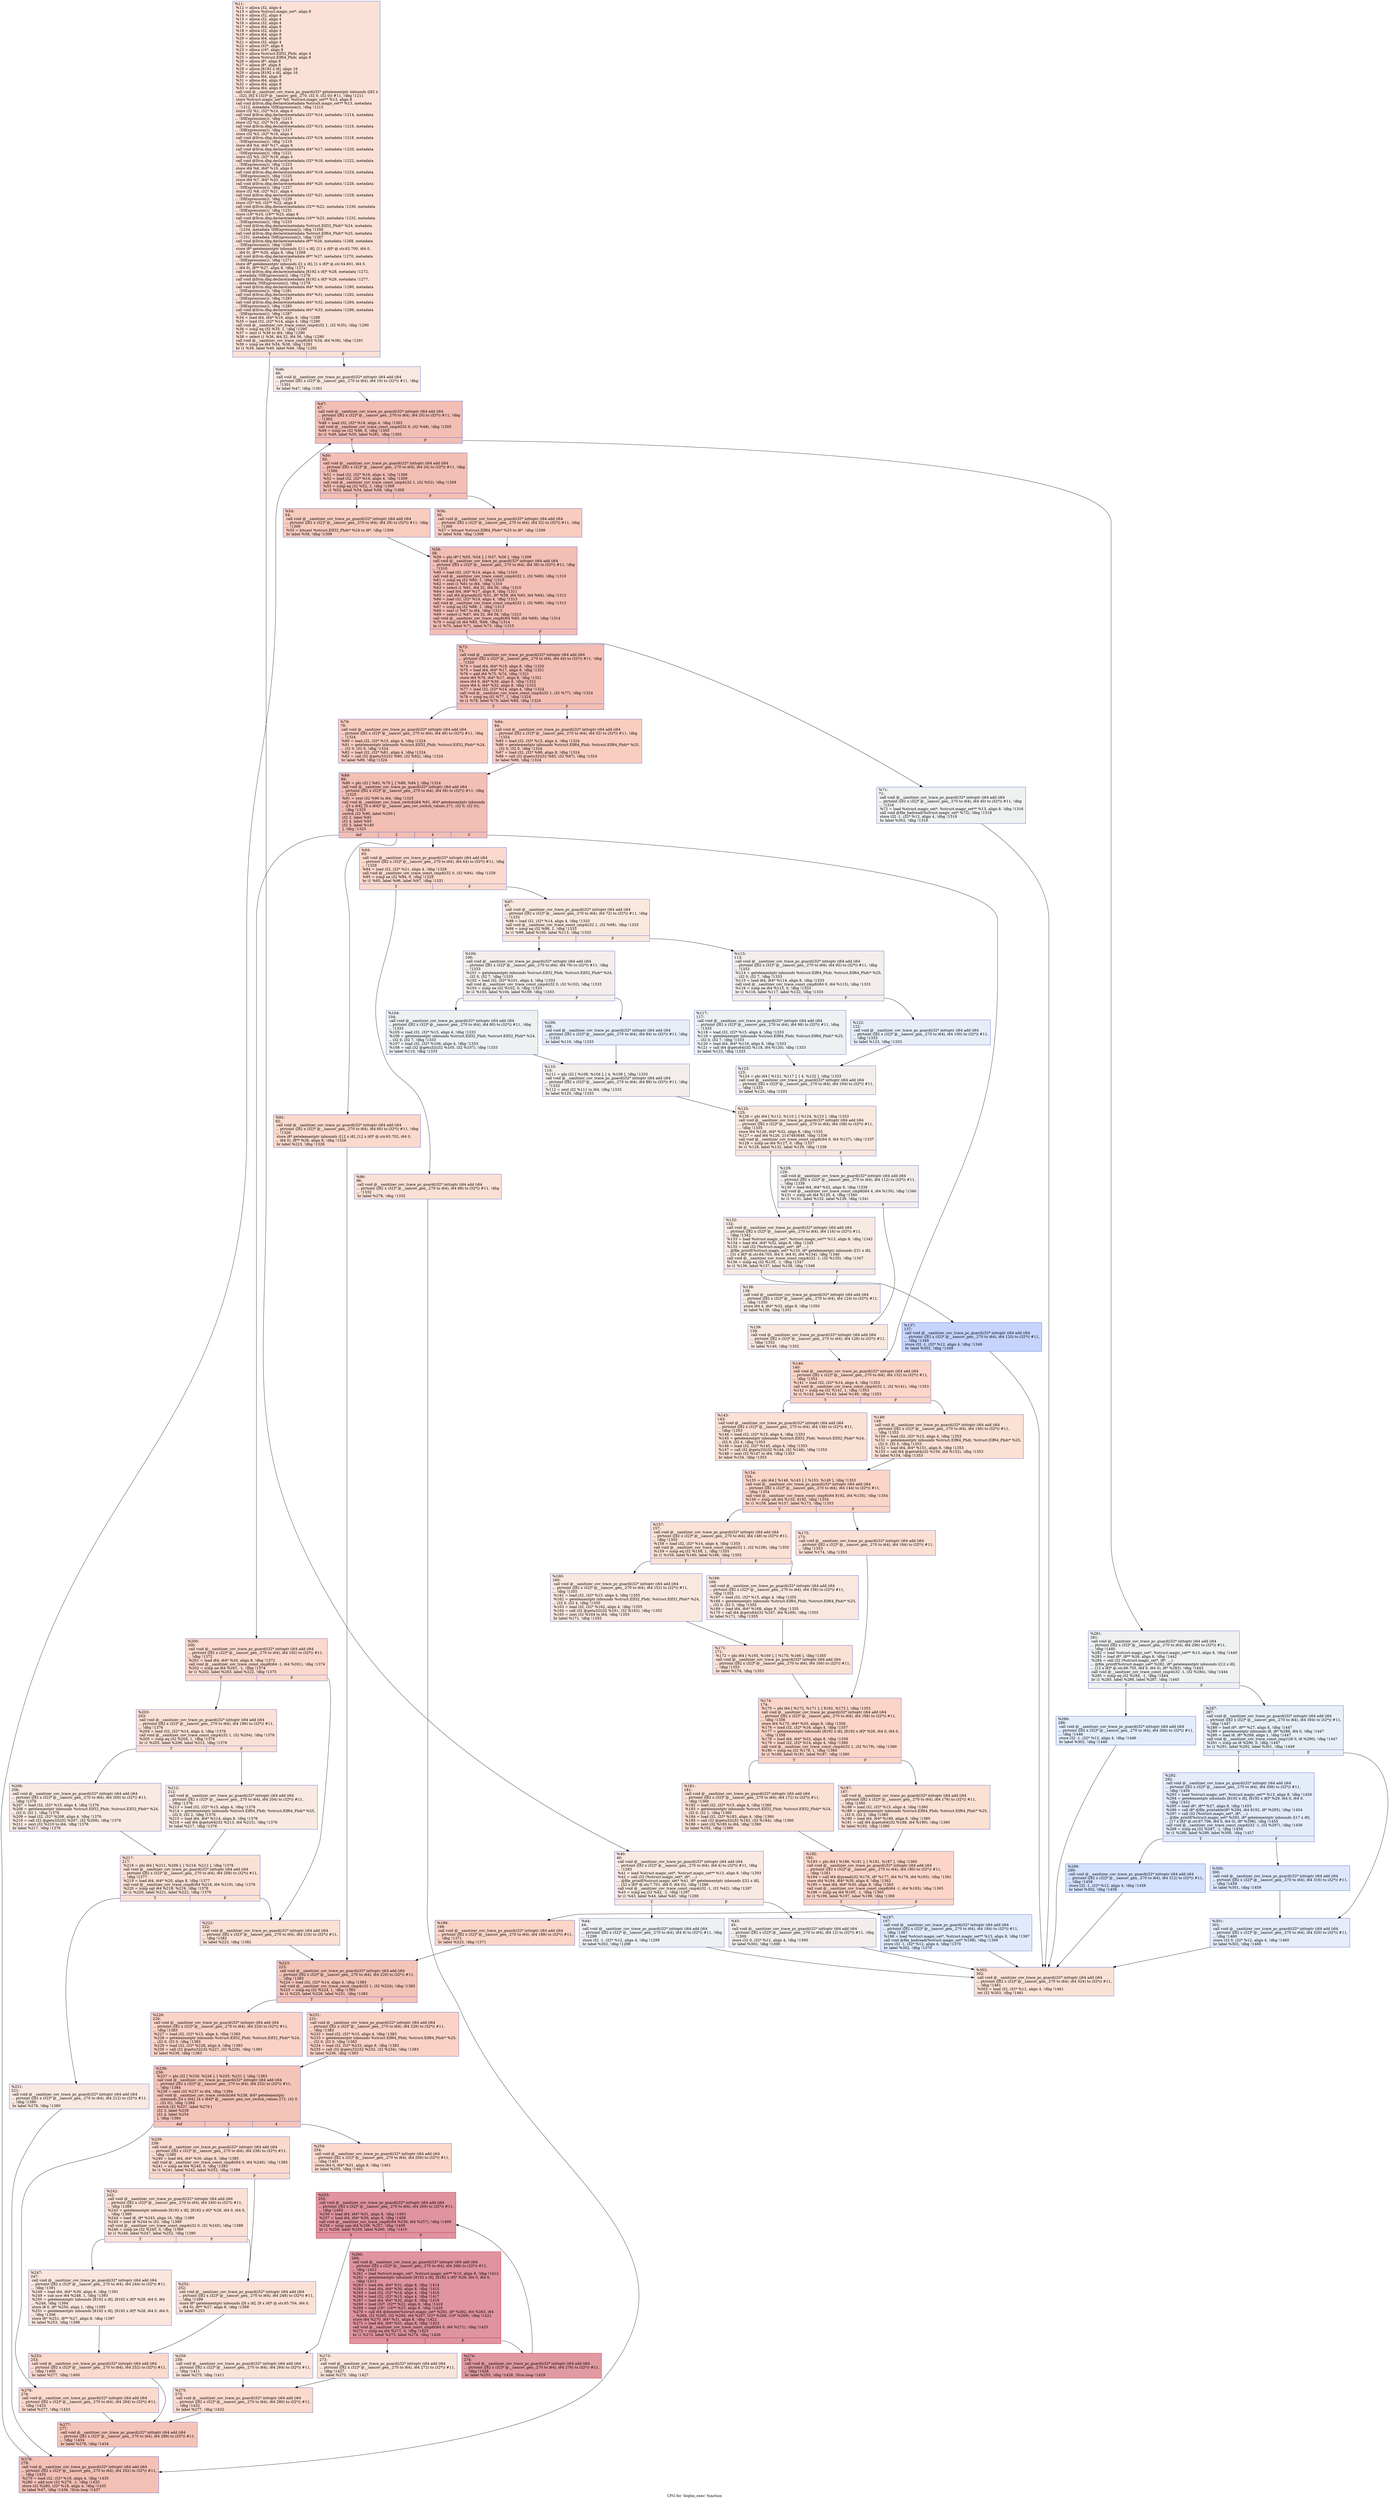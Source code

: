digraph "CFG for 'dophn_exec' function" {
	label="CFG for 'dophn_exec' function";

	Node0x555555c1eb30 [shape=record,color="#3d50c3ff", style=filled, fillcolor="#f7bca170",label="{%11:\l  %12 = alloca i32, align 4\l  %13 = alloca %struct.magic_set*, align 8\l  %14 = alloca i32, align 4\l  %15 = alloca i32, align 4\l  %16 = alloca i32, align 4\l  %17 = alloca i64, align 8\l  %18 = alloca i32, align 4\l  %19 = alloca i64, align 8\l  %20 = alloca i64, align 8\l  %21 = alloca i32, align 4\l  %22 = alloca i32*, align 8\l  %23 = alloca i16*, align 8\l  %24 = alloca %struct.Elf32_Phdr, align 4\l  %25 = alloca %struct.Elf64_Phdr, align 8\l  %26 = alloca i8*, align 8\l  %27 = alloca i8*, align 8\l  %28 = alloca [8192 x i8], align 16\l  %29 = alloca [8192 x i8], align 16\l  %30 = alloca i64, align 8\l  %31 = alloca i64, align 8\l  %32 = alloca i64, align 8\l  %33 = alloca i64, align 8\l  call void @__sanitizer_cov_trace_pc_guard(i32* getelementptr inbounds ([82 x\l... i32], [82 x i32]* @__sancov_gen_.270, i32 0, i32 0)) #11, !dbg !1211\l  store %struct.magic_set* %0, %struct.magic_set** %13, align 8\l  call void @llvm.dbg.declare(metadata %struct.magic_set** %13, metadata\l... !1212, metadata !DIExpression()), !dbg !1213\l  store i32 %1, i32* %14, align 4\l  call void @llvm.dbg.declare(metadata i32* %14, metadata !1214, metadata\l... !DIExpression()), !dbg !1215\l  store i32 %2, i32* %15, align 4\l  call void @llvm.dbg.declare(metadata i32* %15, metadata !1216, metadata\l... !DIExpression()), !dbg !1217\l  store i32 %3, i32* %16, align 4\l  call void @llvm.dbg.declare(metadata i32* %16, metadata !1218, metadata\l... !DIExpression()), !dbg !1219\l  store i64 %4, i64* %17, align 8\l  call void @llvm.dbg.declare(metadata i64* %17, metadata !1220, metadata\l... !DIExpression()), !dbg !1221\l  store i32 %5, i32* %18, align 4\l  call void @llvm.dbg.declare(metadata i32* %18, metadata !1222, metadata\l... !DIExpression()), !dbg !1223\l  store i64 %6, i64* %19, align 8\l  call void @llvm.dbg.declare(metadata i64* %19, metadata !1224, metadata\l... !DIExpression()), !dbg !1225\l  store i64 %7, i64* %20, align 8\l  call void @llvm.dbg.declare(metadata i64* %20, metadata !1226, metadata\l... !DIExpression()), !dbg !1227\l  store i32 %8, i32* %21, align 4\l  call void @llvm.dbg.declare(metadata i32* %21, metadata !1228, metadata\l... !DIExpression()), !dbg !1229\l  store i32* %9, i32** %22, align 8\l  call void @llvm.dbg.declare(metadata i32** %22, metadata !1230, metadata\l... !DIExpression()), !dbg !1231\l  store i16* %10, i16** %23, align 8\l  call void @llvm.dbg.declare(metadata i16** %23, metadata !1232, metadata\l... !DIExpression()), !dbg !1233\l  call void @llvm.dbg.declare(metadata %struct.Elf32_Phdr* %24, metadata\l... !1234, metadata !DIExpression()), !dbg !1250\l  call void @llvm.dbg.declare(metadata %struct.Elf64_Phdr* %25, metadata\l... !1251, metadata !DIExpression()), !dbg !1267\l  call void @llvm.dbg.declare(metadata i8** %26, metadata !1268, metadata\l... !DIExpression()), !dbg !1269\l  store i8* getelementptr inbounds ([11 x i8], [11 x i8]* @.str.62.700, i64 0,\l... i64 0), i8** %26, align 8, !dbg !1269\l  call void @llvm.dbg.declare(metadata i8** %27, metadata !1270, metadata\l... !DIExpression()), !dbg !1271\l  store i8* getelementptr inbounds ([1 x i8], [1 x i8]* @.str.54.601, i64 0,\l... i64 0), i8** %27, align 8, !dbg !1271\l  call void @llvm.dbg.declare(metadata [8192 x i8]* %28, metadata !1272,\l... metadata !DIExpression()), !dbg !1276\l  call void @llvm.dbg.declare(metadata [8192 x i8]* %29, metadata !1277,\l... metadata !DIExpression()), !dbg !1279\l  call void @llvm.dbg.declare(metadata i64* %30, metadata !1280, metadata\l... !DIExpression()), !dbg !1281\l  call void @llvm.dbg.declare(metadata i64* %31, metadata !1282, metadata\l... !DIExpression()), !dbg !1283\l  call void @llvm.dbg.declare(metadata i64* %32, metadata !1284, metadata\l... !DIExpression()), !dbg !1285\l  call void @llvm.dbg.declare(metadata i64* %33, metadata !1286, metadata\l... !DIExpression()), !dbg !1287\l  %34 = load i64, i64* %19, align 8, !dbg !1288\l  %35 = load i32, i32* %14, align 4, !dbg !1290\l  call void @__sanitizer_cov_trace_const_cmp4(i32 1, i32 %35), !dbg !1290\l  %36 = icmp eq i32 %35, 1, !dbg !1290\l  %37 = zext i1 %36 to i64, !dbg !1290\l  %38 = select i1 %36, i64 32, i64 56, !dbg !1290\l  call void @__sanitizer_cov_trace_cmp8(i64 %34, i64 %38), !dbg !1291\l  %39 = icmp ne i64 %34, %38, !dbg !1291\l  br i1 %39, label %40, label %46, !dbg !1292\l|{<s0>T|<s1>F}}"];
	Node0x555555c1eb30:s0 -> Node0x555555c1ed40;
	Node0x555555c1eb30:s1 -> Node0x555555c1ee30;
	Node0x555555c1ed40 [shape=record,color="#3d50c3ff", style=filled, fillcolor="#efcebd70",label="{%40:\l40:                                               \l  call void @__sanitizer_cov_trace_pc_guard(i32* inttoptr (i64 add (i64\l... ptrtoint ([82 x i32]* @__sancov_gen_.270 to i64), i64 4) to i32*)) #11, !dbg\l... !1293\l  %41 = load %struct.magic_set*, %struct.magic_set** %13, align 8, !dbg !1293\l  %42 = call i32 (%struct.magic_set*, i8*, ...)\l... @file_printf(%struct.magic_set* %41, i8* getelementptr inbounds ([32 x i8],\l... [32 x i8]* @.str.7.701, i64 0, i64 0)), !dbg !1296\l  call void @__sanitizer_cov_trace_const_cmp4(i32 -1, i32 %42), !dbg !1297\l  %43 = icmp eq i32 %42, -1, !dbg !1297\l  br i1 %43, label %44, label %45, !dbg !1298\l|{<s0>T|<s1>F}}"];
	Node0x555555c1ed40:s0 -> Node0x555555c1ed90;
	Node0x555555c1ed40:s1 -> Node0x555555c1ede0;
	Node0x555555c1ed90 [shape=record,color="#3d50c3ff", style=filled, fillcolor="#d9dce170",label="{%44:\l44:                                               \l  call void @__sanitizer_cov_trace_pc_guard(i32* inttoptr (i64 add (i64\l... ptrtoint ([82 x i32]* @__sancov_gen_.270 to i64), i64 8) to i32*)) #11, !dbg\l... !1299\l  store i32 -1, i32* %12, align 4, !dbg !1299\l  br label %302, !dbg !1299\l}"];
	Node0x555555c1ed90 -> Node0x555555c20640;
	Node0x555555c1ede0 [shape=record,color="#3d50c3ff", style=filled, fillcolor="#e5d8d170",label="{%45:\l45:                                               \l  call void @__sanitizer_cov_trace_pc_guard(i32* inttoptr (i64 add (i64\l... ptrtoint ([82 x i32]* @__sancov_gen_.270 to i64), i64 12) to i32*)) #11, !dbg\l... !1300\l  store i32 0, i32* %12, align 4, !dbg !1300\l  br label %302, !dbg !1300\l}"];
	Node0x555555c1ede0 -> Node0x555555c20640;
	Node0x555555c1ee30 [shape=record,color="#3d50c3ff", style=filled, fillcolor="#efcebd70",label="{%46:\l46:                                               \l  call void @__sanitizer_cov_trace_pc_guard(i32* inttoptr (i64 add (i64\l... ptrtoint ([82 x i32]* @__sancov_gen_.270 to i64), i64 16) to i32*)) #11, !dbg\l... !1301\l  br label %47, !dbg !1301\l}"];
	Node0x555555c1ee30 -> Node0x555555c1ee80;
	Node0x555555c1ee80 [shape=record,color="#3d50c3ff", style=filled, fillcolor="#e36c5570",label="{%47:\l47:                                               \l  call void @__sanitizer_cov_trace_pc_guard(i32* inttoptr (i64 add (i64\l... ptrtoint ([82 x i32]* @__sancov_gen_.270 to i64), i64 20) to i32*)) #11, !dbg\l... !1302\l  %48 = load i32, i32* %18, align 4, !dbg !1302\l  call void @__sanitizer_cov_trace_const_cmp4(i32 0, i32 %48), !dbg !1305\l  %49 = icmp ne i32 %48, 0, !dbg !1305\l  br i1 %49, label %50, label %281, !dbg !1305\l|{<s0>T|<s1>F}}"];
	Node0x555555c1ee80:s0 -> Node0x555555c1eed0;
	Node0x555555c1ee80:s1 -> Node0x555555c20410;
	Node0x555555c1eed0 [shape=record,color="#3d50c3ff", style=filled, fillcolor="#e36c5570",label="{%50:\l50:                                               \l  call void @__sanitizer_cov_trace_pc_guard(i32* inttoptr (i64 add (i64\l... ptrtoint ([82 x i32]* @__sancov_gen_.270 to i64), i64 24) to i32*)) #11, !dbg\l... !1306\l  %51 = load i32, i32* %16, align 4, !dbg !1306\l  %52 = load i32, i32* %14, align 4, !dbg !1309\l  call void @__sanitizer_cov_trace_const_cmp4(i32 1, i32 %52), !dbg !1309\l  %53 = icmp eq i32 %52, 1, !dbg !1309\l  br i1 %53, label %54, label %56, !dbg !1309\l|{<s0>T|<s1>F}}"];
	Node0x555555c1eed0:s0 -> Node0x555555c1ef20;
	Node0x555555c1eed0:s1 -> Node0x555555c1ef70;
	Node0x555555c1ef20 [shape=record,color="#3d50c3ff", style=filled, fillcolor="#f08b6e70",label="{%54:\l54:                                               \l  call void @__sanitizer_cov_trace_pc_guard(i32* inttoptr (i64 add (i64\l... ptrtoint ([82 x i32]* @__sancov_gen_.270 to i64), i64 28) to i32*)) #11, !dbg\l... !1309\l  %55 = bitcast %struct.Elf32_Phdr* %24 to i8*, !dbg !1309\l  br label %58, !dbg !1309\l}"];
	Node0x555555c1ef20 -> Node0x555555c1efc0;
	Node0x555555c1ef70 [shape=record,color="#3d50c3ff", style=filled, fillcolor="#f08b6e70",label="{%56:\l56:                                               \l  call void @__sanitizer_cov_trace_pc_guard(i32* inttoptr (i64 add (i64\l... ptrtoint ([82 x i32]* @__sancov_gen_.270 to i64), i64 32) to i32*)) #11, !dbg\l... !1309\l  %57 = bitcast %struct.Elf64_Phdr* %25 to i8*, !dbg !1309\l  br label %58, !dbg !1309\l}"];
	Node0x555555c1ef70 -> Node0x555555c1efc0;
	Node0x555555c1efc0 [shape=record,color="#3d50c3ff", style=filled, fillcolor="#e36c5570",label="{%58:\l58:                                               \l  %59 = phi i8* [ %55, %54 ], [ %57, %56 ], !dbg !1309\l  call void @__sanitizer_cov_trace_pc_guard(i32* inttoptr (i64 add (i64\l... ptrtoint ([82 x i32]* @__sancov_gen_.270 to i64), i64 36) to i32*)) #11, !dbg\l... !1310\l  %60 = load i32, i32* %14, align 4, !dbg !1310\l  call void @__sanitizer_cov_trace_const_cmp4(i32 1, i32 %60), !dbg !1310\l  %61 = icmp eq i32 %60, 1, !dbg !1310\l  %62 = zext i1 %61 to i64, !dbg !1310\l  %63 = select i1 %61, i64 32, i64 56, !dbg !1310\l  %64 = load i64, i64* %17, align 8, !dbg !1311\l  %65 = call i64 @pread(i32 %51, i8* %59, i64 %63, i64 %64), !dbg !1312\l  %66 = load i32, i32* %14, align 4, !dbg !1313\l  call void @__sanitizer_cov_trace_const_cmp4(i32 1, i32 %66), !dbg !1313\l  %67 = icmp eq i32 %66, 1, !dbg !1313\l  %68 = zext i1 %67 to i64, !dbg !1313\l  %69 = select i1 %67, i64 32, i64 56, !dbg !1313\l  call void @__sanitizer_cov_trace_cmp8(i64 %65, i64 %69), !dbg !1314\l  %70 = icmp slt i64 %65, %69, !dbg !1314\l  br i1 %70, label %71, label %73, !dbg !1315\l|{<s0>T|<s1>F}}"];
	Node0x555555c1efc0:s0 -> Node0x555555c1f010;
	Node0x555555c1efc0:s1 -> Node0x555555c1f060;
	Node0x555555c1f010 [shape=record,color="#3d50c3ff", style=filled, fillcolor="#dbdcde70",label="{%71:\l71:                                               \l  call void @__sanitizer_cov_trace_pc_guard(i32* inttoptr (i64 add (i64\l... ptrtoint ([82 x i32]* @__sancov_gen_.270 to i64), i64 40) to i32*)) #11, !dbg\l... !1316\l  %72 = load %struct.magic_set*, %struct.magic_set** %13, align 8, !dbg !1316\l  call void @file_badread(%struct.magic_set* %72), !dbg !1318\l  store i32 -1, i32* %12, align 4, !dbg !1319\l  br label %302, !dbg !1319\l}"];
	Node0x555555c1f010 -> Node0x555555c20640;
	Node0x555555c1f060 [shape=record,color="#3d50c3ff", style=filled, fillcolor="#e36c5570",label="{%73:\l73:                                               \l  call void @__sanitizer_cov_trace_pc_guard(i32* inttoptr (i64 add (i64\l... ptrtoint ([82 x i32]* @__sancov_gen_.270 to i64), i64 44) to i32*)) #11, !dbg\l... !1320\l  %74 = load i64, i64* %19, align 8, !dbg !1320\l  %75 = load i64, i64* %17, align 8, !dbg !1321\l  %76 = add i64 %75, %74, !dbg !1321\l  store i64 %76, i64* %17, align 8, !dbg !1321\l  store i64 0, i64* %30, align 8, !dbg !1322\l  store i64 4, i64* %32, align 8, !dbg !1323\l  %77 = load i32, i32* %14, align 4, !dbg !1324\l  call void @__sanitizer_cov_trace_const_cmp4(i32 1, i32 %77), !dbg !1324\l  %78 = icmp eq i32 %77, 1, !dbg !1324\l  br i1 %78, label %79, label %84, !dbg !1324\l|{<s0>T|<s1>F}}"];
	Node0x555555c1f060:s0 -> Node0x555555c1f0b0;
	Node0x555555c1f060:s1 -> Node0x555555c1f100;
	Node0x555555c1f0b0 [shape=record,color="#3d50c3ff", style=filled, fillcolor="#f2907270",label="{%79:\l79:                                               \l  call void @__sanitizer_cov_trace_pc_guard(i32* inttoptr (i64 add (i64\l... ptrtoint ([82 x i32]* @__sancov_gen_.270 to i64), i64 48) to i32*)) #11, !dbg\l... !1324\l  %80 = load i32, i32* %15, align 4, !dbg !1324\l  %81 = getelementptr inbounds %struct.Elf32_Phdr, %struct.Elf32_Phdr* %24,\l... i32 0, i32 0, !dbg !1324\l  %82 = load i32, i32* %81, align 4, !dbg !1324\l  %83 = call i32 @getu32(i32 %80, i32 %82), !dbg !1324\l  br label %89, !dbg !1324\l}"];
	Node0x555555c1f0b0 -> Node0x555555c1f150;
	Node0x555555c1f100 [shape=record,color="#3d50c3ff", style=filled, fillcolor="#f2907270",label="{%84:\l84:                                               \l  call void @__sanitizer_cov_trace_pc_guard(i32* inttoptr (i64 add (i64\l... ptrtoint ([82 x i32]* @__sancov_gen_.270 to i64), i64 52) to i32*)) #11, !dbg\l... !1324\l  %85 = load i32, i32* %15, align 4, !dbg !1324\l  %86 = getelementptr inbounds %struct.Elf64_Phdr, %struct.Elf64_Phdr* %25,\l... i32 0, i32 0, !dbg !1324\l  %87 = load i32, i32* %86, align 8, !dbg !1324\l  %88 = call i32 @getu32(i32 %85, i32 %87), !dbg !1324\l  br label %89, !dbg !1324\l}"];
	Node0x555555c1f100 -> Node0x555555c1f150;
	Node0x555555c1f150 [shape=record,color="#3d50c3ff", style=filled, fillcolor="#e36c5570",label="{%89:\l89:                                               \l  %90 = phi i32 [ %83, %79 ], [ %88, %84 ], !dbg !1324\l  call void @__sanitizer_cov_trace_pc_guard(i32* inttoptr (i64 add (i64\l... ptrtoint ([82 x i32]* @__sancov_gen_.270 to i64), i64 56) to i32*)) #11, !dbg\l... !1325\l  %91 = zext i32 %90 to i64, !dbg !1325\l  call void @__sanitizer_cov_trace_switch(i64 %91, i64* getelementptr inbounds\l... ([5 x i64], [5 x i64]* @__sancov_gen_cov_switch_values.271, i32 0, i32 0)),\l... !dbg !1325\l  switch i32 %90, label %200 [\l    i32 2, label %92\l    i32 4, label %93\l    i32 3, label %140\l  ], !dbg !1325\l|{<s0>def|<s1>2|<s2>4|<s3>3}}"];
	Node0x555555c1f150:s0 -> Node0x555555c1fbf0;
	Node0x555555c1f150:s1 -> Node0x555555c1f1a0;
	Node0x555555c1f150:s2 -> Node0x555555c1f1f0;
	Node0x555555c1f150:s3 -> Node0x555555c1f740;
	Node0x555555c1f1a0 [shape=record,color="#3d50c3ff", style=filled, fillcolor="#f7ac8e70",label="{%92:\l92:                                               \l  call void @__sanitizer_cov_trace_pc_guard(i32* inttoptr (i64 add (i64\l... ptrtoint ([82 x i32]* @__sancov_gen_.270 to i64), i64 60) to i32*)) #11, !dbg\l... !1326\l  store i8* getelementptr inbounds ([12 x i8], [12 x i8]* @.str.63.702, i64 0,\l... i64 0), i8** %26, align 8, !dbg !1326\l  br label %223, !dbg !1328\l}"];
	Node0x555555c1f1a0 -> Node0x555555c1fe20;
	Node0x555555c1f1f0 [shape=record,color="#3d50c3ff", style=filled, fillcolor="#f7ac8e70",label="{%93:\l93:                                               \l  call void @__sanitizer_cov_trace_pc_guard(i32* inttoptr (i64 add (i64\l... ptrtoint ([82 x i32]* @__sancov_gen_.270 to i64), i64 64) to i32*)) #11, !dbg\l... !1329\l  %94 = load i32, i32* %21, align 4, !dbg !1329\l  call void @__sanitizer_cov_trace_const_cmp4(i32 0, i32 %94), !dbg !1329\l  %95 = icmp ne i32 %94, 0, !dbg !1329\l  br i1 %95, label %96, label %97, !dbg !1331\l|{<s0>T|<s1>F}}"];
	Node0x555555c1f1f0:s0 -> Node0x555555c1f240;
	Node0x555555c1f1f0:s1 -> Node0x555555c1f290;
	Node0x555555c1f240 [shape=record,color="#3d50c3ff", style=filled, fillcolor="#f7bca170",label="{%96:\l96:                                               \l  call void @__sanitizer_cov_trace_pc_guard(i32* inttoptr (i64 add (i64\l... ptrtoint ([82 x i32]* @__sancov_gen_.270 to i64), i64 68) to i32*)) #11, !dbg\l... !1332\l  br label %278, !dbg !1332\l}"];
	Node0x555555c1f240 -> Node0x555555c203c0;
	Node0x555555c1f290 [shape=record,color="#3d50c3ff", style=filled, fillcolor="#f2cab570",label="{%97:\l97:                                               \l  call void @__sanitizer_cov_trace_pc_guard(i32* inttoptr (i64 add (i64\l... ptrtoint ([82 x i32]* @__sancov_gen_.270 to i64), i64 72) to i32*)) #11, !dbg\l... !1333\l  %98 = load i32, i32* %14, align 4, !dbg !1333\l  call void @__sanitizer_cov_trace_const_cmp4(i32 1, i32 %98), !dbg !1333\l  %99 = icmp eq i32 %98, 1, !dbg !1333\l  br i1 %99, label %100, label %113, !dbg !1333\l|{<s0>T|<s1>F}}"];
	Node0x555555c1f290:s0 -> Node0x555555c1f2e0;
	Node0x555555c1f290:s1 -> Node0x555555c1f420;
	Node0x555555c1f2e0 [shape=record,color="#3d50c3ff", style=filled, fillcolor="#e5d8d170",label="{%100:\l100:                                              \l  call void @__sanitizer_cov_trace_pc_guard(i32* inttoptr (i64 add (i64\l... ptrtoint ([82 x i32]* @__sancov_gen_.270 to i64), i64 76) to i32*)) #11, !dbg\l... !1333\l  %101 = getelementptr inbounds %struct.Elf32_Phdr, %struct.Elf32_Phdr* %24,\l... i32 0, i32 7, !dbg !1333\l  %102 = load i32, i32* %101, align 4, !dbg !1333\l  call void @__sanitizer_cov_trace_const_cmp4(i32 0, i32 %102), !dbg !1333\l  %103 = icmp ne i32 %102, 0, !dbg !1333\l  br i1 %103, label %104, label %109, !dbg !1333\l|{<s0>T|<s1>F}}"];
	Node0x555555c1f2e0:s0 -> Node0x555555c1f330;
	Node0x555555c1f2e0:s1 -> Node0x555555c1f380;
	Node0x555555c1f330 [shape=record,color="#3d50c3ff", style=filled, fillcolor="#d9dce170",label="{%104:\l104:                                              \l  call void @__sanitizer_cov_trace_pc_guard(i32* inttoptr (i64 add (i64\l... ptrtoint ([82 x i32]* @__sancov_gen_.270 to i64), i64 80) to i32*)) #11, !dbg\l... !1333\l  %105 = load i32, i32* %15, align 4, !dbg !1333\l  %106 = getelementptr inbounds %struct.Elf32_Phdr, %struct.Elf32_Phdr* %24,\l... i32 0, i32 7, !dbg !1333\l  %107 = load i32, i32* %106, align 4, !dbg !1333\l  %108 = call i32 @getu32(i32 %105, i32 %107), !dbg !1333\l  br label %110, !dbg !1333\l}"];
	Node0x555555c1f330 -> Node0x555555c1f3d0;
	Node0x555555c1f380 [shape=record,color="#3d50c3ff", style=filled, fillcolor="#cbd8ee70",label="{%109:\l109:                                              \l  call void @__sanitizer_cov_trace_pc_guard(i32* inttoptr (i64 add (i64\l... ptrtoint ([82 x i32]* @__sancov_gen_.270 to i64), i64 84) to i32*)) #11, !dbg\l... !1333\l  br label %110, !dbg !1333\l}"];
	Node0x555555c1f380 -> Node0x555555c1f3d0;
	Node0x555555c1f3d0 [shape=record,color="#3d50c3ff", style=filled, fillcolor="#e5d8d170",label="{%110:\l110:                                              \l  %111 = phi i32 [ %108, %104 ], [ 4, %109 ], !dbg !1333\l  call void @__sanitizer_cov_trace_pc_guard(i32* inttoptr (i64 add (i64\l... ptrtoint ([82 x i32]* @__sancov_gen_.270 to i64), i64 88) to i32*)) #11, !dbg\l... !1333\l  %112 = zext i32 %111 to i64, !dbg !1333\l  br label %125, !dbg !1333\l}"];
	Node0x555555c1f3d0 -> Node0x555555c1f560;
	Node0x555555c1f420 [shape=record,color="#3d50c3ff", style=filled, fillcolor="#e5d8d170",label="{%113:\l113:                                              \l  call void @__sanitizer_cov_trace_pc_guard(i32* inttoptr (i64 add (i64\l... ptrtoint ([82 x i32]* @__sancov_gen_.270 to i64), i64 92) to i32*)) #11, !dbg\l... !1333\l  %114 = getelementptr inbounds %struct.Elf64_Phdr, %struct.Elf64_Phdr* %25,\l... i32 0, i32 7, !dbg !1333\l  %115 = load i64, i64* %114, align 8, !dbg !1333\l  call void @__sanitizer_cov_trace_const_cmp8(i64 0, i64 %115), !dbg !1333\l  %116 = icmp ne i64 %115, 0, !dbg !1333\l  br i1 %116, label %117, label %122, !dbg !1333\l|{<s0>T|<s1>F}}"];
	Node0x555555c1f420:s0 -> Node0x555555c1f470;
	Node0x555555c1f420:s1 -> Node0x555555c1f4c0;
	Node0x555555c1f470 [shape=record,color="#3d50c3ff", style=filled, fillcolor="#d9dce170",label="{%117:\l117:                                              \l  call void @__sanitizer_cov_trace_pc_guard(i32* inttoptr (i64 add (i64\l... ptrtoint ([82 x i32]* @__sancov_gen_.270 to i64), i64 96) to i32*)) #11, !dbg\l... !1333\l  %118 = load i32, i32* %15, align 4, !dbg !1333\l  %119 = getelementptr inbounds %struct.Elf64_Phdr, %struct.Elf64_Phdr* %25,\l... i32 0, i32 7, !dbg !1333\l  %120 = load i64, i64* %119, align 8, !dbg !1333\l  %121 = call i64 @getu64(i32 %118, i64 %120), !dbg !1333\l  br label %123, !dbg !1333\l}"];
	Node0x555555c1f470 -> Node0x555555c1f510;
	Node0x555555c1f4c0 [shape=record,color="#3d50c3ff", style=filled, fillcolor="#cbd8ee70",label="{%122:\l122:                                              \l  call void @__sanitizer_cov_trace_pc_guard(i32* inttoptr (i64 add (i64\l... ptrtoint ([82 x i32]* @__sancov_gen_.270 to i64), i64 100) to i32*)) #11,\l... !dbg !1333\l  br label %123, !dbg !1333\l}"];
	Node0x555555c1f4c0 -> Node0x555555c1f510;
	Node0x555555c1f510 [shape=record,color="#3d50c3ff", style=filled, fillcolor="#e5d8d170",label="{%123:\l123:                                              \l  %124 = phi i64 [ %121, %117 ], [ 4, %122 ], !dbg !1333\l  call void @__sanitizer_cov_trace_pc_guard(i32* inttoptr (i64 add (i64\l... ptrtoint ([82 x i32]* @__sancov_gen_.270 to i64), i64 104) to i32*)) #11,\l... !dbg !1333\l  br label %125, !dbg !1333\l}"];
	Node0x555555c1f510 -> Node0x555555c1f560;
	Node0x555555c1f560 [shape=record,color="#3d50c3ff", style=filled, fillcolor="#f2cab570",label="{%125:\l125:                                              \l  %126 = phi i64 [ %112, %110 ], [ %124, %123 ], !dbg !1333\l  call void @__sanitizer_cov_trace_pc_guard(i32* inttoptr (i64 add (i64\l... ptrtoint ([82 x i32]* @__sancov_gen_.270 to i64), i64 108) to i32*)) #11,\l... !dbg !1335\l  store i64 %126, i64* %32, align 8, !dbg !1335\l  %127 = and i64 %126, 2147483648, !dbg !1336\l  call void @__sanitizer_cov_trace_const_cmp8(i64 0, i64 %127), !dbg !1337\l  %128 = icmp ne i64 %127, 0, !dbg !1337\l  br i1 %128, label %132, label %129, !dbg !1338\l|{<s0>T|<s1>F}}"];
	Node0x555555c1f560:s0 -> Node0x555555c1f600;
	Node0x555555c1f560:s1 -> Node0x555555c1f5b0;
	Node0x555555c1f5b0 [shape=record,color="#3d50c3ff", style=filled, fillcolor="#e5d8d170",label="{%129:\l129:                                              \l  call void @__sanitizer_cov_trace_pc_guard(i32* inttoptr (i64 add (i64\l... ptrtoint ([82 x i32]* @__sancov_gen_.270 to i64), i64 112) to i32*)) #11,\l... !dbg !1339\l  %130 = load i64, i64* %32, align 8, !dbg !1339\l  call void @__sanitizer_cov_trace_const_cmp8(i64 4, i64 %130), !dbg !1340\l  %131 = icmp ult i64 %130, 4, !dbg !1340\l  br i1 %131, label %132, label %139, !dbg !1341\l|{<s0>T|<s1>F}}"];
	Node0x555555c1f5b0:s0 -> Node0x555555c1f600;
	Node0x555555c1f5b0:s1 -> Node0x555555c1f6f0;
	Node0x555555c1f600 [shape=record,color="#3d50c3ff", style=filled, fillcolor="#eed0c070",label="{%132:\l132:                                              \l  call void @__sanitizer_cov_trace_pc_guard(i32* inttoptr (i64 add (i64\l... ptrtoint ([82 x i32]* @__sancov_gen_.270 to i64), i64 116) to i32*)) #11,\l... !dbg !1342\l  %133 = load %struct.magic_set*, %struct.magic_set** %13, align 8, !dbg !1342\l  %134 = load i64, i64* %32, align 8, !dbg !1345\l  %135 = call i32 (%struct.magic_set*, i8*, ...)\l... @file_printf(%struct.magic_set* %133, i8* getelementptr inbounds ([31 x i8],\l... [31 x i8]* @.str.64.703, i64 0, i64 0), i64 %134), !dbg !1346\l  call void @__sanitizer_cov_trace_const_cmp4(i32 -1, i32 %135), !dbg !1347\l  %136 = icmp eq i32 %135, -1, !dbg !1347\l  br i1 %136, label %137, label %138, !dbg !1348\l|{<s0>T|<s1>F}}"];
	Node0x555555c1f600:s0 -> Node0x555555c1f650;
	Node0x555555c1f600:s1 -> Node0x555555c1f6a0;
	Node0x555555c1f650 [shape=record,color="#3d50c3ff", style=filled, fillcolor="#7ea1fa70",label="{%137:\l137:                                              \l  call void @__sanitizer_cov_trace_pc_guard(i32* inttoptr (i64 add (i64\l... ptrtoint ([82 x i32]* @__sancov_gen_.270 to i64), i64 120) to i32*)) #11,\l... !dbg !1349\l  store i32 -1, i32* %12, align 4, !dbg !1349\l  br label %302, !dbg !1349\l}"];
	Node0x555555c1f650 -> Node0x555555c20640;
	Node0x555555c1f6a0 [shape=record,color="#3d50c3ff", style=filled, fillcolor="#eed0c070",label="{%138:\l138:                                              \l  call void @__sanitizer_cov_trace_pc_guard(i32* inttoptr (i64 add (i64\l... ptrtoint ([82 x i32]* @__sancov_gen_.270 to i64), i64 124) to i32*)) #11,\l... !dbg !1350\l  store i64 4, i64* %32, align 8, !dbg !1350\l  br label %139, !dbg !1351\l}"];
	Node0x555555c1f6a0 -> Node0x555555c1f6f0;
	Node0x555555c1f6f0 [shape=record,color="#3d50c3ff", style=filled, fillcolor="#f2cab570",label="{%139:\l139:                                              \l  call void @__sanitizer_cov_trace_pc_guard(i32* inttoptr (i64 add (i64\l... ptrtoint ([82 x i32]* @__sancov_gen_.270 to i64), i64 128) to i32*)) #11,\l... !dbg !1352\l  br label %140, !dbg !1352\l}"];
	Node0x555555c1f6f0 -> Node0x555555c1f740;
	Node0x555555c1f740 [shape=record,color="#3d50c3ff", style=filled, fillcolor="#f5a08170",label="{%140:\l140:                                              \l  call void @__sanitizer_cov_trace_pc_guard(i32* inttoptr (i64 add (i64\l... ptrtoint ([82 x i32]* @__sancov_gen_.270 to i64), i64 132) to i32*)) #11,\l... !dbg !1353\l  %141 = load i32, i32* %14, align 4, !dbg !1353\l  call void @__sanitizer_cov_trace_const_cmp4(i32 1, i32 %141), !dbg !1353\l  %142 = icmp eq i32 %141, 1, !dbg !1353\l  br i1 %142, label %143, label %149, !dbg !1353\l|{<s0>T|<s1>F}}"];
	Node0x555555c1f740:s0 -> Node0x555555c1f790;
	Node0x555555c1f740:s1 -> Node0x555555c1f7e0;
	Node0x555555c1f790 [shape=record,color="#3d50c3ff", style=filled, fillcolor="#f7b99e70",label="{%143:\l143:                                              \l  call void @__sanitizer_cov_trace_pc_guard(i32* inttoptr (i64 add (i64\l... ptrtoint ([82 x i32]* @__sancov_gen_.270 to i64), i64 136) to i32*)) #11,\l... !dbg !1353\l  %144 = load i32, i32* %15, align 4, !dbg !1353\l  %145 = getelementptr inbounds %struct.Elf32_Phdr, %struct.Elf32_Phdr* %24,\l... i32 0, i32 4, !dbg !1353\l  %146 = load i32, i32* %145, align 4, !dbg !1353\l  %147 = call i32 @getu32(i32 %144, i32 %146), !dbg !1353\l  %148 = zext i32 %147 to i64, !dbg !1353\l  br label %154, !dbg !1353\l}"];
	Node0x555555c1f790 -> Node0x555555c1f830;
	Node0x555555c1f7e0 [shape=record,color="#3d50c3ff", style=filled, fillcolor="#f7b99e70",label="{%149:\l149:                                              \l  call void @__sanitizer_cov_trace_pc_guard(i32* inttoptr (i64 add (i64\l... ptrtoint ([82 x i32]* @__sancov_gen_.270 to i64), i64 140) to i32*)) #11,\l... !dbg !1353\l  %150 = load i32, i32* %15, align 4, !dbg !1353\l  %151 = getelementptr inbounds %struct.Elf64_Phdr, %struct.Elf64_Phdr* %25,\l... i32 0, i32 5, !dbg !1353\l  %152 = load i64, i64* %151, align 8, !dbg !1353\l  %153 = call i64 @getu64(i32 %150, i64 %152), !dbg !1353\l  br label %154, !dbg !1353\l}"];
	Node0x555555c1f7e0 -> Node0x555555c1f830;
	Node0x555555c1f830 [shape=record,color="#3d50c3ff", style=filled, fillcolor="#f5a08170",label="{%154:\l154:                                              \l  %155 = phi i64 [ %148, %143 ], [ %153, %149 ], !dbg !1353\l  call void @__sanitizer_cov_trace_pc_guard(i32* inttoptr (i64 add (i64\l... ptrtoint ([82 x i32]* @__sancov_gen_.270 to i64), i64 144) to i32*)) #11,\l... !dbg !1354\l  call void @__sanitizer_cov_trace_const_cmp8(i64 8192, i64 %155), !dbg !1354\l  %156 = icmp ult i64 %155, 8192, !dbg !1354\l  br i1 %156, label %157, label %173, !dbg !1353\l|{<s0>T|<s1>F}}"];
	Node0x555555c1f830:s0 -> Node0x555555c1f880;
	Node0x555555c1f830:s1 -> Node0x555555c1f9c0;
	Node0x555555c1f880 [shape=record,color="#3d50c3ff", style=filled, fillcolor="#f7b99e70",label="{%157:\l157:                                              \l  call void @__sanitizer_cov_trace_pc_guard(i32* inttoptr (i64 add (i64\l... ptrtoint ([82 x i32]* @__sancov_gen_.270 to i64), i64 148) to i32*)) #11,\l... !dbg !1355\l  %158 = load i32, i32* %14, align 4, !dbg !1355\l  call void @__sanitizer_cov_trace_const_cmp4(i32 1, i32 %158), !dbg !1355\l  %159 = icmp eq i32 %158, 1, !dbg !1355\l  br i1 %159, label %160, label %166, !dbg !1355\l|{<s0>T|<s1>F}}"];
	Node0x555555c1f880:s0 -> Node0x555555c1f8d0;
	Node0x555555c1f880:s1 -> Node0x555555c1f920;
	Node0x555555c1f8d0 [shape=record,color="#3d50c3ff", style=filled, fillcolor="#f1ccb870",label="{%160:\l160:                                              \l  call void @__sanitizer_cov_trace_pc_guard(i32* inttoptr (i64 add (i64\l... ptrtoint ([82 x i32]* @__sancov_gen_.270 to i64), i64 152) to i32*)) #11,\l... !dbg !1355\l  %161 = load i32, i32* %15, align 4, !dbg !1355\l  %162 = getelementptr inbounds %struct.Elf32_Phdr, %struct.Elf32_Phdr* %24,\l... i32 0, i32 4, !dbg !1355\l  %163 = load i32, i32* %162, align 4, !dbg !1355\l  %164 = call i32 @getu32(i32 %161, i32 %163), !dbg !1355\l  %165 = zext i32 %164 to i64, !dbg !1355\l  br label %171, !dbg !1355\l}"];
	Node0x555555c1f8d0 -> Node0x555555c1f970;
	Node0x555555c1f920 [shape=record,color="#3d50c3ff", style=filled, fillcolor="#f1ccb870",label="{%166:\l166:                                              \l  call void @__sanitizer_cov_trace_pc_guard(i32* inttoptr (i64 add (i64\l... ptrtoint ([82 x i32]* @__sancov_gen_.270 to i64), i64 156) to i32*)) #11,\l... !dbg !1355\l  %167 = load i32, i32* %15, align 4, !dbg !1355\l  %168 = getelementptr inbounds %struct.Elf64_Phdr, %struct.Elf64_Phdr* %25,\l... i32 0, i32 5, !dbg !1355\l  %169 = load i64, i64* %168, align 8, !dbg !1355\l  %170 = call i64 @getu64(i32 %167, i64 %169), !dbg !1355\l  br label %171, !dbg !1355\l}"];
	Node0x555555c1f920 -> Node0x555555c1f970;
	Node0x555555c1f970 [shape=record,color="#3d50c3ff", style=filled, fillcolor="#f7b99e70",label="{%171:\l171:                                              \l  %172 = phi i64 [ %165, %160 ], [ %170, %166 ], !dbg !1355\l  call void @__sanitizer_cov_trace_pc_guard(i32* inttoptr (i64 add (i64\l... ptrtoint ([82 x i32]* @__sancov_gen_.270 to i64), i64 160) to i32*)) #11,\l... !dbg !1353\l  br label %174, !dbg !1353\l}"];
	Node0x555555c1f970 -> Node0x555555c1fa10;
	Node0x555555c1f9c0 [shape=record,color="#3d50c3ff", style=filled, fillcolor="#f7b99e70",label="{%173:\l173:                                              \l  call void @__sanitizer_cov_trace_pc_guard(i32* inttoptr (i64 add (i64\l... ptrtoint ([82 x i32]* @__sancov_gen_.270 to i64), i64 164) to i32*)) #11,\l... !dbg !1353\l  br label %174, !dbg !1353\l}"];
	Node0x555555c1f9c0 -> Node0x555555c1fa10;
	Node0x555555c1fa10 [shape=record,color="#3d50c3ff", style=filled, fillcolor="#f5a08170",label="{%174:\l174:                                              \l  %175 = phi i64 [ %172, %171 ], [ 8192, %173 ], !dbg !1353\l  call void @__sanitizer_cov_trace_pc_guard(i32* inttoptr (i64 add (i64\l... ptrtoint ([82 x i32]* @__sancov_gen_.270 to i64), i64 168) to i32*)) #11,\l... !dbg !1356\l  store i64 %175, i64* %33, align 8, !dbg !1356\l  %176 = load i32, i32* %16, align 4, !dbg !1357\l  %177 = getelementptr inbounds [8192 x i8], [8192 x i8]* %28, i64 0, i64 0,\l... !dbg !1358\l  %178 = load i64, i64* %33, align 8, !dbg !1359\l  %179 = load i32, i32* %14, align 4, !dbg !1360\l  call void @__sanitizer_cov_trace_const_cmp4(i32 1, i32 %179), !dbg !1360\l  %180 = icmp eq i32 %179, 1, !dbg !1360\l  br i1 %180, label %181, label %187, !dbg !1360\l|{<s0>T|<s1>F}}"];
	Node0x555555c1fa10:s0 -> Node0x555555c1fa60;
	Node0x555555c1fa10:s1 -> Node0x555555c1fab0;
	Node0x555555c1fa60 [shape=record,color="#3d50c3ff", style=filled, fillcolor="#f7b99e70",label="{%181:\l181:                                              \l  call void @__sanitizer_cov_trace_pc_guard(i32* inttoptr (i64 add (i64\l... ptrtoint ([82 x i32]* @__sancov_gen_.270 to i64), i64 172) to i32*)) #11,\l... !dbg !1360\l  %182 = load i32, i32* %15, align 4, !dbg !1360\l  %183 = getelementptr inbounds %struct.Elf32_Phdr, %struct.Elf32_Phdr* %24,\l... i32 0, i32 1, !dbg !1360\l  %184 = load i32, i32* %183, align 4, !dbg !1360\l  %185 = call i32 @getu32(i32 %182, i32 %184), !dbg !1360\l  %186 = zext i32 %185 to i64, !dbg !1360\l  br label %192, !dbg !1360\l}"];
	Node0x555555c1fa60 -> Node0x555555c1fb00;
	Node0x555555c1fab0 [shape=record,color="#3d50c3ff", style=filled, fillcolor="#f7b99e70",label="{%187:\l187:                                              \l  call void @__sanitizer_cov_trace_pc_guard(i32* inttoptr (i64 add (i64\l... ptrtoint ([82 x i32]* @__sancov_gen_.270 to i64), i64 176) to i32*)) #11,\l... !dbg !1360\l  %188 = load i32, i32* %15, align 4, !dbg !1360\l  %189 = getelementptr inbounds %struct.Elf64_Phdr, %struct.Elf64_Phdr* %25,\l... i32 0, i32 2, !dbg !1360\l  %190 = load i64, i64* %189, align 8, !dbg !1360\l  %191 = call i64 @getu64(i32 %188, i64 %190), !dbg !1360\l  br label %192, !dbg !1360\l}"];
	Node0x555555c1fab0 -> Node0x555555c1fb00;
	Node0x555555c1fb00 [shape=record,color="#3d50c3ff", style=filled, fillcolor="#f5a08170",label="{%192:\l192:                                              \l  %193 = phi i64 [ %186, %181 ], [ %191, %187 ], !dbg !1360\l  call void @__sanitizer_cov_trace_pc_guard(i32* inttoptr (i64 add (i64\l... ptrtoint ([82 x i32]* @__sancov_gen_.270 to i64), i64 180) to i32*)) #11,\l... !dbg !1361\l  %194 = call i64 @pread(i32 %176, i8* %177, i64 %178, i64 %193), !dbg !1361\l  store i64 %194, i64* %30, align 8, !dbg !1362\l  %195 = load i64, i64* %30, align 8, !dbg !1363\l  call void @__sanitizer_cov_trace_const_cmp8(i64 -1, i64 %195), !dbg !1365\l  %196 = icmp eq i64 %195, -1, !dbg !1365\l  br i1 %196, label %197, label %199, !dbg !1366\l|{<s0>T|<s1>F}}"];
	Node0x555555c1fb00:s0 -> Node0x555555c1fb50;
	Node0x555555c1fb00:s1 -> Node0x555555c1fba0;
	Node0x555555c1fb50 [shape=record,color="#3d50c3ff", style=filled, fillcolor="#b9d0f970",label="{%197:\l197:                                              \l  call void @__sanitizer_cov_trace_pc_guard(i32* inttoptr (i64 add (i64\l... ptrtoint ([82 x i32]* @__sancov_gen_.270 to i64), i64 184) to i32*)) #11,\l... !dbg !1367\l  %198 = load %struct.magic_set*, %struct.magic_set** %13, align 8, !dbg !1367\l  call void @file_badread(%struct.magic_set* %198), !dbg !1369\l  store i32 -1, i32* %12, align 4, !dbg !1370\l  br label %302, !dbg !1370\l}"];
	Node0x555555c1fb50 -> Node0x555555c20640;
	Node0x555555c1fba0 [shape=record,color="#3d50c3ff", style=filled, fillcolor="#f5a08170",label="{%199:\l199:                                              \l  call void @__sanitizer_cov_trace_pc_guard(i32* inttoptr (i64 add (i64\l... ptrtoint ([82 x i32]* @__sancov_gen_.270 to i64), i64 188) to i32*)) #11,\l... !dbg !1371\l  br label %223, !dbg !1371\l}"];
	Node0x555555c1fba0 -> Node0x555555c1fe20;
	Node0x555555c1fbf0 [shape=record,color="#3d50c3ff", style=filled, fillcolor="#f7ac8e70",label="{%200:\l200:                                              \l  call void @__sanitizer_cov_trace_pc_guard(i32* inttoptr (i64 add (i64\l... ptrtoint ([82 x i32]* @__sancov_gen_.270 to i64), i64 192) to i32*)) #11,\l... !dbg !1372\l  %201 = load i64, i64* %20, align 8, !dbg !1372\l  call void @__sanitizer_cov_trace_const_cmp8(i64 -1, i64 %201), !dbg !1374\l  %202 = icmp ne i64 %201, -1, !dbg !1374\l  br i1 %202, label %203, label %222, !dbg !1375\l|{<s0>T|<s1>F}}"];
	Node0x555555c1fbf0:s0 -> Node0x555555c1fc40;
	Node0x555555c1fbf0:s1 -> Node0x555555c1fdd0;
	Node0x555555c1fc40 [shape=record,color="#3d50c3ff", style=filled, fillcolor="#f7bca170",label="{%203:\l203:                                              \l  call void @__sanitizer_cov_trace_pc_guard(i32* inttoptr (i64 add (i64\l... ptrtoint ([82 x i32]* @__sancov_gen_.270 to i64), i64 196) to i32*)) #11,\l... !dbg !1376\l  %204 = load i32, i32* %14, align 4, !dbg !1376\l  call void @__sanitizer_cov_trace_const_cmp4(i32 1, i32 %204), !dbg !1376\l  %205 = icmp eq i32 %204, 1, !dbg !1376\l  br i1 %205, label %206, label %212, !dbg !1376\l|{<s0>T|<s1>F}}"];
	Node0x555555c1fc40:s0 -> Node0x555555c1fc90;
	Node0x555555c1fc40:s1 -> Node0x555555c1fce0;
	Node0x555555c1fc90 [shape=record,color="#3d50c3ff", style=filled, fillcolor="#efcebd70",label="{%206:\l206:                                              \l  call void @__sanitizer_cov_trace_pc_guard(i32* inttoptr (i64 add (i64\l... ptrtoint ([82 x i32]* @__sancov_gen_.270 to i64), i64 200) to i32*)) #11,\l... !dbg !1376\l  %207 = load i32, i32* %15, align 4, !dbg !1376\l  %208 = getelementptr inbounds %struct.Elf32_Phdr, %struct.Elf32_Phdr* %24,\l... i32 0, i32 1, !dbg !1376\l  %209 = load i32, i32* %208, align 4, !dbg !1376\l  %210 = call i32 @getu32(i32 %207, i32 %209), !dbg !1376\l  %211 = zext i32 %210 to i64, !dbg !1376\l  br label %217, !dbg !1376\l}"];
	Node0x555555c1fc90 -> Node0x555555c1fd30;
	Node0x555555c1fce0 [shape=record,color="#3d50c3ff", style=filled, fillcolor="#efcebd70",label="{%212:\l212:                                              \l  call void @__sanitizer_cov_trace_pc_guard(i32* inttoptr (i64 add (i64\l... ptrtoint ([82 x i32]* @__sancov_gen_.270 to i64), i64 204) to i32*)) #11,\l... !dbg !1376\l  %213 = load i32, i32* %15, align 4, !dbg !1376\l  %214 = getelementptr inbounds %struct.Elf64_Phdr, %struct.Elf64_Phdr* %25,\l... i32 0, i32 2, !dbg !1376\l  %215 = load i64, i64* %214, align 8, !dbg !1376\l  %216 = call i64 @getu64(i32 %213, i64 %215), !dbg !1376\l  br label %217, !dbg !1376\l}"];
	Node0x555555c1fce0 -> Node0x555555c1fd30;
	Node0x555555c1fd30 [shape=record,color="#3d50c3ff", style=filled, fillcolor="#f7bca170",label="{%217:\l217:                                              \l  %218 = phi i64 [ %211, %206 ], [ %216, %212 ], !dbg !1376\l  call void @__sanitizer_cov_trace_pc_guard(i32* inttoptr (i64 add (i64\l... ptrtoint ([82 x i32]* @__sancov_gen_.270 to i64), i64 208) to i32*)) #11,\l... !dbg !1377\l  %219 = load i64, i64* %20, align 8, !dbg !1377\l  call void @__sanitizer_cov_trace_cmp8(i64 %218, i64 %219), !dbg !1378\l  %220 = icmp sgt i64 %218, %219, !dbg !1378\l  br i1 %220, label %221, label %222, !dbg !1379\l|{<s0>T|<s1>F}}"];
	Node0x555555c1fd30:s0 -> Node0x555555c1fd80;
	Node0x555555c1fd30:s1 -> Node0x555555c1fdd0;
	Node0x555555c1fd80 [shape=record,color="#3d50c3ff", style=filled, fillcolor="#efcebd70",label="{%221:\l221:                                              \l  call void @__sanitizer_cov_trace_pc_guard(i32* inttoptr (i64 add (i64\l... ptrtoint ([82 x i32]* @__sancov_gen_.270 to i64), i64 212) to i32*)) #11,\l... !dbg !1380\l  br label %278, !dbg !1380\l}"];
	Node0x555555c1fd80 -> Node0x555555c203c0;
	Node0x555555c1fdd0 [shape=record,color="#3d50c3ff", style=filled, fillcolor="#f7b99e70",label="{%222:\l222:                                              \l  call void @__sanitizer_cov_trace_pc_guard(i32* inttoptr (i64 add (i64\l... ptrtoint ([82 x i32]* @__sancov_gen_.270 to i64), i64 216) to i32*)) #11,\l... !dbg !1382\l  br label %223, !dbg !1382\l}"];
	Node0x555555c1fdd0 -> Node0x555555c1fe20;
	Node0x555555c1fe20 [shape=record,color="#3d50c3ff", style=filled, fillcolor="#e97a5f70",label="{%223:\l223:                                              \l  call void @__sanitizer_cov_trace_pc_guard(i32* inttoptr (i64 add (i64\l... ptrtoint ([82 x i32]* @__sancov_gen_.270 to i64), i64 220) to i32*)) #11,\l... !dbg !1383\l  %224 = load i32, i32* %14, align 4, !dbg !1383\l  call void @__sanitizer_cov_trace_const_cmp4(i32 1, i32 %224), !dbg !1383\l  %225 = icmp eq i32 %224, 1, !dbg !1383\l  br i1 %225, label %226, label %231, !dbg !1383\l|{<s0>T|<s1>F}}"];
	Node0x555555c1fe20:s0 -> Node0x555555c1fe70;
	Node0x555555c1fe20:s1 -> Node0x555555c1fec0;
	Node0x555555c1fe70 [shape=record,color="#3d50c3ff", style=filled, fillcolor="#f59c7d70",label="{%226:\l226:                                              \l  call void @__sanitizer_cov_trace_pc_guard(i32* inttoptr (i64 add (i64\l... ptrtoint ([82 x i32]* @__sancov_gen_.270 to i64), i64 224) to i32*)) #11,\l... !dbg !1383\l  %227 = load i32, i32* %15, align 4, !dbg !1383\l  %228 = getelementptr inbounds %struct.Elf32_Phdr, %struct.Elf32_Phdr* %24,\l... i32 0, i32 0, !dbg !1383\l  %229 = load i32, i32* %228, align 4, !dbg !1383\l  %230 = call i32 @getu32(i32 %227, i32 %229), !dbg !1383\l  br label %236, !dbg !1383\l}"];
	Node0x555555c1fe70 -> Node0x555555c1ff10;
	Node0x555555c1fec0 [shape=record,color="#3d50c3ff", style=filled, fillcolor="#f59c7d70",label="{%231:\l231:                                              \l  call void @__sanitizer_cov_trace_pc_guard(i32* inttoptr (i64 add (i64\l... ptrtoint ([82 x i32]* @__sancov_gen_.270 to i64), i64 228) to i32*)) #11,\l... !dbg !1383\l  %232 = load i32, i32* %15, align 4, !dbg !1383\l  %233 = getelementptr inbounds %struct.Elf64_Phdr, %struct.Elf64_Phdr* %25,\l... i32 0, i32 0, !dbg !1383\l  %234 = load i32, i32* %233, align 8, !dbg !1383\l  %235 = call i32 @getu32(i32 %232, i32 %234), !dbg !1383\l  br label %236, !dbg !1383\l}"];
	Node0x555555c1fec0 -> Node0x555555c1ff10;
	Node0x555555c1ff10 [shape=record,color="#3d50c3ff", style=filled, fillcolor="#e97a5f70",label="{%236:\l236:                                              \l  %237 = phi i32 [ %230, %226 ], [ %235, %231 ], !dbg !1383\l  call void @__sanitizer_cov_trace_pc_guard(i32* inttoptr (i64 add (i64\l... ptrtoint ([82 x i32]* @__sancov_gen_.270 to i64), i64 232) to i32*)) #11,\l... !dbg !1384\l  %238 = zext i32 %237 to i64, !dbg !1384\l  call void @__sanitizer_cov_trace_switch(i64 %238, i64* getelementptr\l... inbounds ([4 x i64], [4 x i64]* @__sancov_gen_cov_switch_values.272, i32 0,\l... i32 0)), !dbg !1384\l  switch i32 %237, label %276 [\l    i32 3, label %239\l    i32 4, label %254\l  ], !dbg !1384\l|{<s0>def|<s1>3|<s2>4}}"];
	Node0x555555c1ff10:s0 -> Node0x555555c20320;
	Node0x555555c1ff10:s1 -> Node0x555555c1ff60;
	Node0x555555c1ff10:s2 -> Node0x555555c200f0;
	Node0x555555c1ff60 [shape=record,color="#3d50c3ff", style=filled, fillcolor="#f7ac8e70",label="{%239:\l239:                                              \l  call void @__sanitizer_cov_trace_pc_guard(i32* inttoptr (i64 add (i64\l... ptrtoint ([82 x i32]* @__sancov_gen_.270 to i64), i64 236) to i32*)) #11,\l... !dbg !1385\l  %240 = load i64, i64* %30, align 8, !dbg !1385\l  call void @__sanitizer_cov_trace_const_cmp8(i64 0, i64 %240), !dbg !1385\l  %241 = icmp ne i64 %240, 0, !dbg !1385\l  br i1 %241, label %242, label %252, !dbg !1388\l|{<s0>T|<s1>F}}"];
	Node0x555555c1ff60:s0 -> Node0x555555c1ffb0;
	Node0x555555c1ff60:s1 -> Node0x555555c20050;
	Node0x555555c1ffb0 [shape=record,color="#3d50c3ff", style=filled, fillcolor="#f7bca170",label="{%242:\l242:                                              \l  call void @__sanitizer_cov_trace_pc_guard(i32* inttoptr (i64 add (i64\l... ptrtoint ([82 x i32]* @__sancov_gen_.270 to i64), i64 240) to i32*)) #11,\l... !dbg !1389\l  %243 = getelementptr inbounds [8192 x i8], [8192 x i8]* %28, i64 0, i64 0,\l... !dbg !1389\l  %244 = load i8, i8* %243, align 16, !dbg !1389\l  %245 = zext i8 %244 to i32, !dbg !1389\l  call void @__sanitizer_cov_trace_const_cmp4(i32 0, i32 %245), !dbg !1389\l  %246 = icmp ne i32 %245, 0, !dbg !1389\l  br i1 %246, label %247, label %252, !dbg !1390\l|{<s0>T|<s1>F}}"];
	Node0x555555c1ffb0:s0 -> Node0x555555c20000;
	Node0x555555c1ffb0:s1 -> Node0x555555c20050;
	Node0x555555c20000 [shape=record,color="#3d50c3ff", style=filled, fillcolor="#f3c7b170",label="{%247:\l247:                                              \l  call void @__sanitizer_cov_trace_pc_guard(i32* inttoptr (i64 add (i64\l... ptrtoint ([82 x i32]* @__sancov_gen_.270 to i64), i64 244) to i32*)) #11,\l... !dbg !1391\l  %248 = load i64, i64* %30, align 8, !dbg !1391\l  %249 = sub nsw i64 %248, 1, !dbg !1393\l  %250 = getelementptr inbounds [8192 x i8], [8192 x i8]* %28, i64 0, i64\l... %249, !dbg !1394\l  store i8 0, i8* %250, align 1, !dbg !1395\l  %251 = getelementptr inbounds [8192 x i8], [8192 x i8]* %28, i64 0, i64 0,\l... !dbg !1396\l  store i8* %251, i8** %27, align 8, !dbg !1397\l  br label %253, !dbg !1398\l}"];
	Node0x555555c20000 -> Node0x555555c200a0;
	Node0x555555c20050 [shape=record,color="#3d50c3ff", style=filled, fillcolor="#f7bca170",label="{%252:\l252:                                              \l  call void @__sanitizer_cov_trace_pc_guard(i32* inttoptr (i64 add (i64\l... ptrtoint ([82 x i32]* @__sancov_gen_.270 to i64), i64 248) to i32*)) #11,\l... !dbg !1399\l  store i8* getelementptr inbounds ([8 x i8], [8 x i8]* @.str.65.704, i64 0,\l... i64 0), i8** %27, align 8, !dbg !1399\l  br label %253\l}"];
	Node0x555555c20050 -> Node0x555555c200a0;
	Node0x555555c200a0 [shape=record,color="#3d50c3ff", style=filled, fillcolor="#f7ac8e70",label="{%253:\l253:                                              \l  call void @__sanitizer_cov_trace_pc_guard(i32* inttoptr (i64 add (i64\l... ptrtoint ([82 x i32]* @__sancov_gen_.270 to i64), i64 252) to i32*)) #11,\l... !dbg !1400\l  br label %277, !dbg !1400\l}"];
	Node0x555555c200a0 -> Node0x555555c20370;
	Node0x555555c200f0 [shape=record,color="#3d50c3ff", style=filled, fillcolor="#f7ac8e70",label="{%254:\l254:                                              \l  call void @__sanitizer_cov_trace_pc_guard(i32* inttoptr (i64 add (i64\l... ptrtoint ([82 x i32]* @__sancov_gen_.270 to i64), i64 256) to i32*)) #11,\l... !dbg !1401\l  store i64 0, i64* %31, align 8, !dbg !1401\l  br label %255, !dbg !1402\l}"];
	Node0x555555c200f0 -> Node0x555555c20140;
	Node0x555555c20140 [shape=record,color="#b70d28ff", style=filled, fillcolor="#b70d2870",label="{%255:\l255:                                              \l  call void @__sanitizer_cov_trace_pc_guard(i32* inttoptr (i64 add (i64\l... ptrtoint ([82 x i32]* @__sancov_gen_.270 to i64), i64 260) to i32*)) #11,\l... !dbg !1403\l  %256 = load i64, i64* %31, align 8, !dbg !1403\l  %257 = load i64, i64* %30, align 8, !dbg !1408\l  call void @__sanitizer_cov_trace_cmp8(i64 %256, i64 %257), !dbg !1409\l  %258 = icmp uge i64 %256, %257, !dbg !1409\l  br i1 %258, label %259, label %260, !dbg !1410\l|{<s0>T|<s1>F}}"];
	Node0x555555c20140:s0 -> Node0x555555c20190;
	Node0x555555c20140:s1 -> Node0x555555c201e0;
	Node0x555555c20190 [shape=record,color="#3d50c3ff", style=filled, fillcolor="#f5c1a970",label="{%259:\l259:                                              \l  call void @__sanitizer_cov_trace_pc_guard(i32* inttoptr (i64 add (i64\l... ptrtoint ([82 x i32]* @__sancov_gen_.270 to i64), i64 264) to i32*)) #11,\l... !dbg !1411\l  br label %275, !dbg !1411\l}"];
	Node0x555555c20190 -> Node0x555555c202d0;
	Node0x555555c201e0 [shape=record,color="#b70d28ff", style=filled, fillcolor="#b70d2870",label="{%260:\l260:                                              \l  call void @__sanitizer_cov_trace_pc_guard(i32* inttoptr (i64 add (i64\l... ptrtoint ([82 x i32]* @__sancov_gen_.270 to i64), i64 268) to i32*)) #11,\l... !dbg !1412\l  %261 = load %struct.magic_set*, %struct.magic_set** %13, align 8, !dbg !1412\l  %262 = getelementptr inbounds [8192 x i8], [8192 x i8]* %28, i64 0, i64 0,\l... !dbg !1413\l  %263 = load i64, i64* %31, align 8, !dbg !1414\l  %264 = load i64, i64* %30, align 8, !dbg !1415\l  %265 = load i32, i32* %14, align 4, !dbg !1416\l  %266 = load i32, i32* %15, align 4, !dbg !1417\l  %267 = load i64, i64* %32, align 8, !dbg !1418\l  %268 = load i32*, i32** %22, align 8, !dbg !1419\l  %269 = load i16*, i16** %23, align 8, !dbg !1420\l  %270 = call i64 @donote(%struct.magic_set* %261, i8* %262, i64 %263, i64\l... %264, i32 %265, i32 %266, i64 %267, i32* %268, i16* %269), !dbg !1421\l  store i64 %270, i64* %31, align 8, !dbg !1422\l  %271 = load i64, i64* %31, align 8, !dbg !1423\l  call void @__sanitizer_cov_trace_const_cmp8(i64 0, i64 %271), !dbg !1425\l  %272 = icmp eq i64 %271, 0, !dbg !1425\l  br i1 %272, label %273, label %274, !dbg !1426\l|{<s0>T|<s1>F}}"];
	Node0x555555c201e0:s0 -> Node0x555555c20230;
	Node0x555555c201e0:s1 -> Node0x555555c20280;
	Node0x555555c20230 [shape=record,color="#3d50c3ff", style=filled, fillcolor="#f5c1a970",label="{%273:\l273:                                              \l  call void @__sanitizer_cov_trace_pc_guard(i32* inttoptr (i64 add (i64\l... ptrtoint ([82 x i32]* @__sancov_gen_.270 to i64), i64 272) to i32*)) #11,\l... !dbg !1427\l  br label %275, !dbg !1427\l}"];
	Node0x555555c20230 -> Node0x555555c202d0;
	Node0x555555c20280 [shape=record,color="#b70d28ff", style=filled, fillcolor="#bb1b2c70",label="{%274:\l274:                                              \l  call void @__sanitizer_cov_trace_pc_guard(i32* inttoptr (i64 add (i64\l... ptrtoint ([82 x i32]* @__sancov_gen_.270 to i64), i64 276) to i32*)) #11,\l... !dbg !1428\l  br label %255, !dbg !1428, !llvm.loop !1429\l}"];
	Node0x555555c20280 -> Node0x555555c20140;
	Node0x555555c202d0 [shape=record,color="#3d50c3ff", style=filled, fillcolor="#f7ac8e70",label="{%275:\l275:                                              \l  call void @__sanitizer_cov_trace_pc_guard(i32* inttoptr (i64 add (i64\l... ptrtoint ([82 x i32]* @__sancov_gen_.270 to i64), i64 280) to i32*)) #11,\l... !dbg !1432\l  br label %277, !dbg !1432\l}"];
	Node0x555555c202d0 -> Node0x555555c20370;
	Node0x555555c20320 [shape=record,color="#3d50c3ff", style=filled, fillcolor="#f7ac8e70",label="{%276:\l276:                                              \l  call void @__sanitizer_cov_trace_pc_guard(i32* inttoptr (i64 add (i64\l... ptrtoint ([82 x i32]* @__sancov_gen_.270 to i64), i64 284) to i32*)) #11,\l... !dbg !1433\l  br label %277, !dbg !1433\l}"];
	Node0x555555c20320 -> Node0x555555c20370;
	Node0x555555c20370 [shape=record,color="#3d50c3ff", style=filled, fillcolor="#e97a5f70",label="{%277:\l277:                                              \l  call void @__sanitizer_cov_trace_pc_guard(i32* inttoptr (i64 add (i64\l... ptrtoint ([82 x i32]* @__sancov_gen_.270 to i64), i64 288) to i32*)) #11,\l... !dbg !1434\l  br label %278, !dbg !1434\l}"];
	Node0x555555c20370 -> Node0x555555c203c0;
	Node0x555555c203c0 [shape=record,color="#3d50c3ff", style=filled, fillcolor="#e5705870",label="{%278:\l278:                                              \l  call void @__sanitizer_cov_trace_pc_guard(i32* inttoptr (i64 add (i64\l... ptrtoint ([82 x i32]* @__sancov_gen_.270 to i64), i64 292) to i32*)) #11,\l... !dbg !1435\l  %279 = load i32, i32* %18, align 4, !dbg !1435\l  %280 = add nsw i32 %279, -1, !dbg !1435\l  store i32 %280, i32* %18, align 4, !dbg !1435\l  br label %47, !dbg !1436, !llvm.loop !1437\l}"];
	Node0x555555c203c0 -> Node0x555555c1ee80;
	Node0x555555c20410 [shape=record,color="#3d50c3ff", style=filled, fillcolor="#dbdcde70",label="{%281:\l281:                                              \l  call void @__sanitizer_cov_trace_pc_guard(i32* inttoptr (i64 add (i64\l... ptrtoint ([82 x i32]* @__sancov_gen_.270 to i64), i64 296) to i32*)) #11,\l... !dbg !1440\l  %282 = load %struct.magic_set*, %struct.magic_set** %13, align 8, !dbg !1440\l  %283 = load i8*, i8** %26, align 8, !dbg !1442\l  %284 = call i32 (%struct.magic_set*, i8*, ...)\l... @file_printf(%struct.magic_set* %282, i8* getelementptr inbounds ([12 x i8],\l... [12 x i8]* @.str.66.705, i64 0, i64 0), i8* %283), !dbg !1443\l  call void @__sanitizer_cov_trace_const_cmp4(i32 -1, i32 %284), !dbg !1444\l  %285 = icmp eq i32 %284, -1, !dbg !1444\l  br i1 %285, label %286, label %287, !dbg !1445\l|{<s0>T|<s1>F}}"];
	Node0x555555c20410:s0 -> Node0x555555c20460;
	Node0x555555c20410:s1 -> Node0x555555c204b0;
	Node0x555555c20460 [shape=record,color="#3d50c3ff", style=filled, fillcolor="#bfd3f670",label="{%286:\l286:                                              \l  call void @__sanitizer_cov_trace_pc_guard(i32* inttoptr (i64 add (i64\l... ptrtoint ([82 x i32]* @__sancov_gen_.270 to i64), i64 300) to i32*)) #11,\l... !dbg !1446\l  store i32 -1, i32* %12, align 4, !dbg !1446\l  br label %302, !dbg !1446\l}"];
	Node0x555555c20460 -> Node0x555555c20640;
	Node0x555555c204b0 [shape=record,color="#3d50c3ff", style=filled, fillcolor="#cedaeb70",label="{%287:\l287:                                              \l  call void @__sanitizer_cov_trace_pc_guard(i32* inttoptr (i64 add (i64\l... ptrtoint ([82 x i32]* @__sancov_gen_.270 to i64), i64 304) to i32*)) #11,\l... !dbg !1447\l  %288 = load i8*, i8** %27, align 8, !dbg !1447\l  %289 = getelementptr inbounds i8, i8* %288, i64 0, !dbg !1447\l  %290 = load i8, i8* %289, align 1, !dbg !1447\l  call void @__sanitizer_cov_trace_const_cmp1(i8 0, i8 %290), !dbg !1447\l  %291 = icmp ne i8 %290, 0, !dbg !1447\l  br i1 %291, label %292, label %301, !dbg !1449\l|{<s0>T|<s1>F}}"];
	Node0x555555c204b0:s0 -> Node0x555555c20500;
	Node0x555555c204b0:s1 -> Node0x555555c205f0;
	Node0x555555c20500 [shape=record,color="#3d50c3ff", style=filled, fillcolor="#c1d4f470",label="{%292:\l292:                                              \l  call void @__sanitizer_cov_trace_pc_guard(i32* inttoptr (i64 add (i64\l... ptrtoint ([82 x i32]* @__sancov_gen_.270 to i64), i64 308) to i32*)) #11,\l... !dbg !1450\l  %293 = load %struct.magic_set*, %struct.magic_set** %13, align 8, !dbg !1450\l  %294 = getelementptr inbounds [8192 x i8], [8192 x i8]* %29, i64 0, i64 0,\l... !dbg !1452\l  %295 = load i8*, i8** %27, align 8, !dbg !1453\l  %296 = call i8* @file_printable(i8* %294, i64 8192, i8* %295), !dbg !1454\l  %297 = call i32 (%struct.magic_set*, i8*, ...)\l... @file_printf(%struct.magic_set* %293, i8* getelementptr inbounds ([17 x i8],\l... [17 x i8]* @.str.67.706, i64 0, i64 0), i8* %296), !dbg !1455\l  call void @__sanitizer_cov_trace_const_cmp4(i32 -1, i32 %297), !dbg !1456\l  %298 = icmp eq i32 %297, -1, !dbg !1456\l  br i1 %298, label %299, label %300, !dbg !1457\l|{<s0>T|<s1>F}}"];
	Node0x555555c20500:s0 -> Node0x555555c20550;
	Node0x555555c20500:s1 -> Node0x555555c205a0;
	Node0x555555c20550 [shape=record,color="#3d50c3ff", style=filled, fillcolor="#9ebeff70",label="{%299:\l299:                                              \l  call void @__sanitizer_cov_trace_pc_guard(i32* inttoptr (i64 add (i64\l... ptrtoint ([82 x i32]* @__sancov_gen_.270 to i64), i64 312) to i32*)) #11,\l... !dbg !1458\l  store i32 -1, i32* %12, align 4, !dbg !1458\l  br label %302, !dbg !1458\l}"];
	Node0x555555c20550 -> Node0x555555c20640;
	Node0x555555c205a0 [shape=record,color="#3d50c3ff", style=filled, fillcolor="#b2ccfb70",label="{%300:\l300:                                              \l  call void @__sanitizer_cov_trace_pc_guard(i32* inttoptr (i64 add (i64\l... ptrtoint ([82 x i32]* @__sancov_gen_.270 to i64), i64 316) to i32*)) #11,\l... !dbg !1459\l  br label %301, !dbg !1459\l}"];
	Node0x555555c205a0 -> Node0x555555c205f0;
	Node0x555555c205f0 [shape=record,color="#3d50c3ff", style=filled, fillcolor="#c7d7f070",label="{%301:\l301:                                              \l  call void @__sanitizer_cov_trace_pc_guard(i32* inttoptr (i64 add (i64\l... ptrtoint ([82 x i32]* @__sancov_gen_.270 to i64), i64 320) to i32*)) #11,\l... !dbg !1460\l  store i32 0, i32* %12, align 4, !dbg !1460\l  br label %302, !dbg !1460\l}"];
	Node0x555555c205f0 -> Node0x555555c20640;
	Node0x555555c20640 [shape=record,color="#3d50c3ff", style=filled, fillcolor="#f7bca170",label="{%302:\l302:                                              \l  call void @__sanitizer_cov_trace_pc_guard(i32* inttoptr (i64 add (i64\l... ptrtoint ([82 x i32]* @__sancov_gen_.270 to i64), i64 324) to i32*)) #11,\l... !dbg !1461\l  %303 = load i32, i32* %12, align 4, !dbg !1461\l  ret i32 %303, !dbg !1461\l}"];
}
